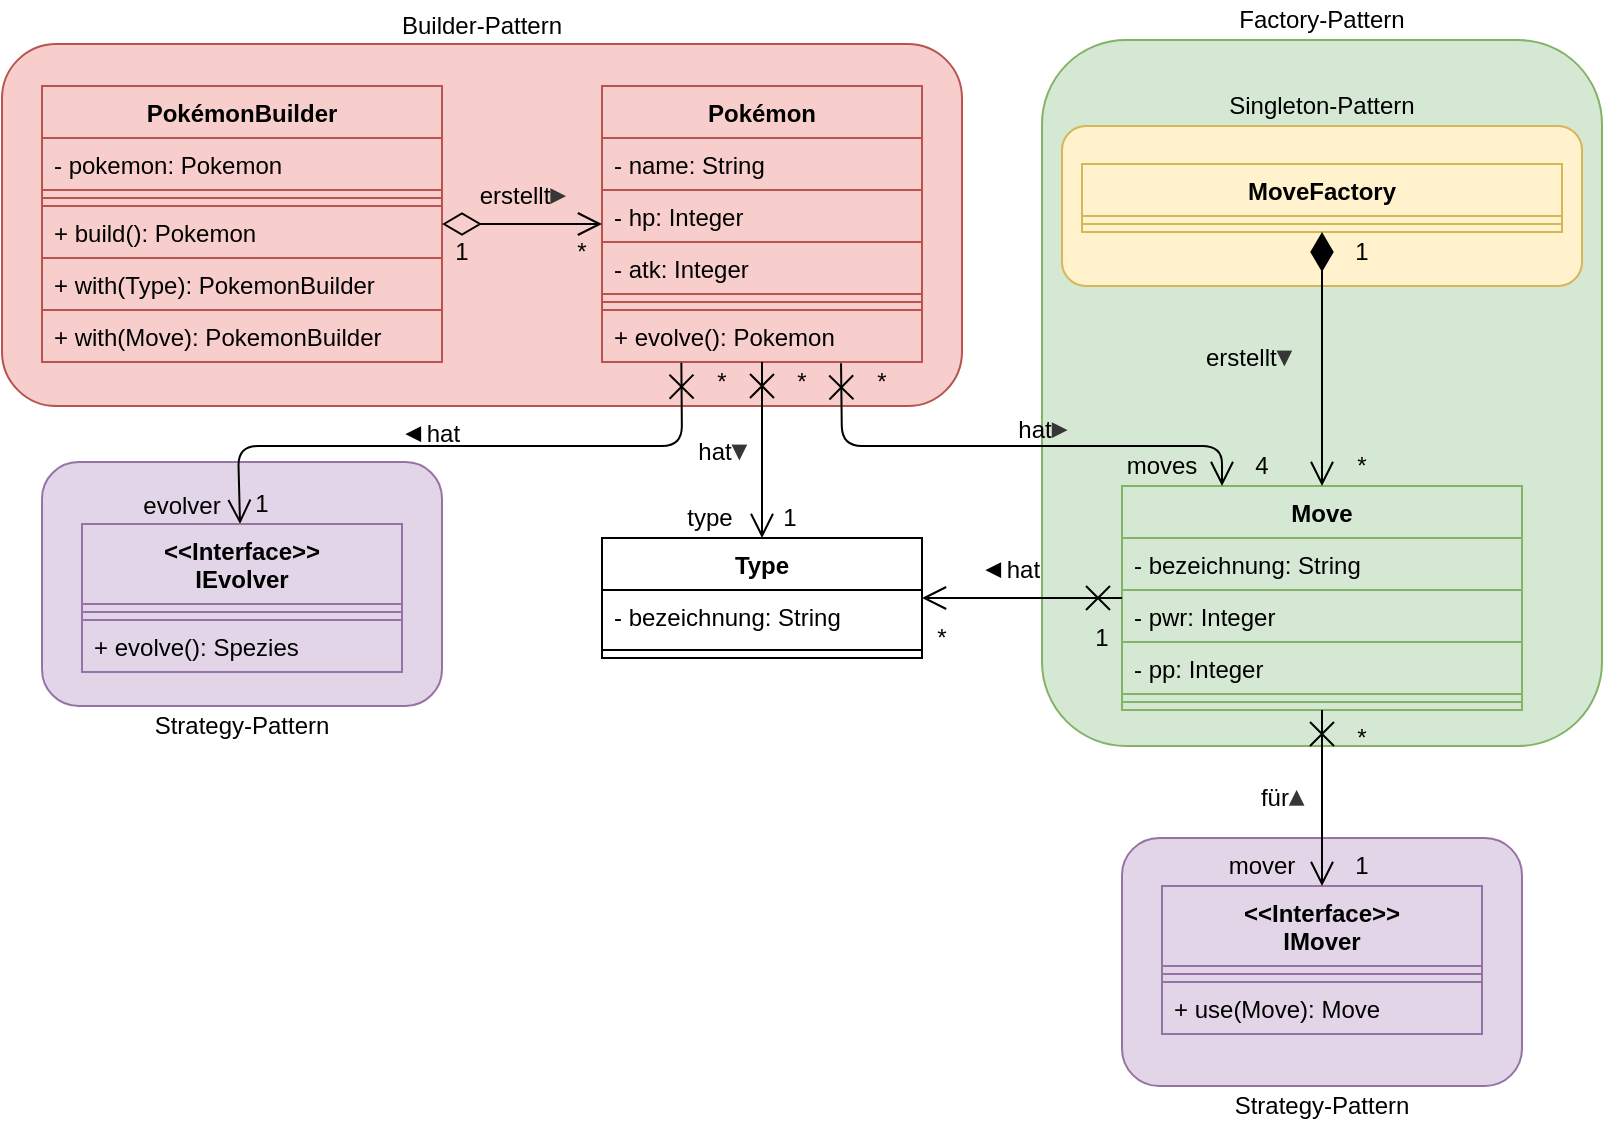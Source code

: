 <mxfile version="15.1.3" type="device"><diagram id="-PFFVhAdtls2zsqNMGHh" name="Seite-1"><mxGraphModel dx="905" dy="1841" grid="1" gridSize="10" guides="1" tooltips="1" connect="1" arrows="1" fold="1" page="1" pageScale="1" pageWidth="827" pageHeight="1169" math="0" shadow="0"><root><mxCell id="0"/><mxCell id="1" parent="0"/><mxCell id="B-UeAc6bwMgyQZWWhppL-9" value="" style="rounded=1;whiteSpace=wrap;html=1;fillColor=#e1d5e7;strokeColor=#9673a6;" vertex="1" parent="1"><mxGeometry x="580" y="416" width="200" height="124" as="geometry"/></mxCell><mxCell id="B-UeAc6bwMgyQZWWhppL-7" value="" style="rounded=1;whiteSpace=wrap;html=1;fillColor=#e1d5e7;strokeColor=#9673a6;" vertex="1" parent="1"><mxGeometry x="40" y="228" width="200" height="122" as="geometry"/></mxCell><mxCell id="B-UeAc6bwMgyQZWWhppL-3" value="" style="rounded=1;whiteSpace=wrap;html=1;strokeColor=#82b366;fillColor=#d5e8d4;" vertex="1" parent="1"><mxGeometry x="540" y="17" width="280" height="353" as="geometry"/></mxCell><mxCell id="B-UeAc6bwMgyQZWWhppL-5" value="" style="rounded=1;whiteSpace=wrap;html=1;strokeColor=#d6b656;fillColor=#fff2cc;" vertex="1" parent="1"><mxGeometry x="550" y="60" width="260" height="80" as="geometry"/></mxCell><mxCell id="B-UeAc6bwMgyQZWWhppL-1" value="" style="rounded=1;whiteSpace=wrap;html=1;strokeColor=#b85450;fillColor=#f8cecc;" vertex="1" parent="1"><mxGeometry x="20" y="19" width="480" height="181" as="geometry"/></mxCell><mxCell id="fDHwg2atX84vYEA_0N4M-1" value="Pokémon" style="swimlane;fontStyle=1;align=center;verticalAlign=top;childLayout=stackLayout;horizontal=1;startSize=26;horizontalStack=0;resizeParent=1;resizeParentMax=0;resizeLast=0;collapsible=1;marginBottom=0;fillColor=#f8cecc;strokeColor=#b85450;" parent="1" vertex="1"><mxGeometry x="320" y="40" width="160" height="138" as="geometry"/></mxCell><mxCell id="fDHwg2atX84vYEA_0N4M-2" value="- name: String" style="text;strokeColor=#b85450;fillColor=#f8cecc;align=left;verticalAlign=top;spacingLeft=4;spacingRight=4;overflow=hidden;rotatable=0;points=[[0,0.5],[1,0.5]];portConstraint=eastwest;" parent="fDHwg2atX84vYEA_0N4M-1" vertex="1"><mxGeometry y="26" width="160" height="26" as="geometry"/></mxCell><mxCell id="fDHwg2atX84vYEA_0N4M-5" value="- hp: Integer" style="text;strokeColor=#b85450;fillColor=#f8cecc;align=left;verticalAlign=top;spacingLeft=4;spacingRight=4;overflow=hidden;rotatable=0;points=[[0,0.5],[1,0.5]];portConstraint=eastwest;" parent="fDHwg2atX84vYEA_0N4M-1" vertex="1"><mxGeometry y="52" width="160" height="26" as="geometry"/></mxCell><mxCell id="fDHwg2atX84vYEA_0N4M-6" value="- atk: Integer" style="text;strokeColor=#b85450;fillColor=#f8cecc;align=left;verticalAlign=top;spacingLeft=4;spacingRight=4;overflow=hidden;rotatable=0;points=[[0,0.5],[1,0.5]];portConstraint=eastwest;" parent="fDHwg2atX84vYEA_0N4M-1" vertex="1"><mxGeometry y="78" width="160" height="26" as="geometry"/></mxCell><mxCell id="fDHwg2atX84vYEA_0N4M-3" value="" style="line;strokeWidth=1;fillColor=#f8cecc;align=left;verticalAlign=middle;spacingTop=-1;spacingLeft=3;spacingRight=3;rotatable=0;labelPosition=right;points=[];portConstraint=eastwest;strokeColor=#b85450;" parent="fDHwg2atX84vYEA_0N4M-1" vertex="1"><mxGeometry y="104" width="160" height="8" as="geometry"/></mxCell><mxCell id="fDHwg2atX84vYEA_0N4M-52" value="+ evolve(): Pokemon" style="text;strokeColor=#b85450;fillColor=#f8cecc;align=left;verticalAlign=top;spacingLeft=4;spacingRight=4;overflow=hidden;rotatable=0;points=[[0,0.5],[1,0.5]];portConstraint=eastwest;" parent="fDHwg2atX84vYEA_0N4M-1" vertex="1"><mxGeometry y="112" width="160" height="26" as="geometry"/></mxCell><mxCell id="fDHwg2atX84vYEA_0N4M-9" value="PokémonBuilder" style="swimlane;fontStyle=1;align=center;verticalAlign=top;childLayout=stackLayout;horizontal=1;startSize=26;horizontalStack=0;resizeParent=1;resizeParentMax=0;resizeLast=0;collapsible=1;marginBottom=0;fillColor=#f8cecc;strokeColor=#b85450;" parent="1" vertex="1"><mxGeometry x="40" y="40" width="200" height="138" as="geometry"/></mxCell><mxCell id="fDHwg2atX84vYEA_0N4M-16" value="- pokemon: Pokemon" style="text;strokeColor=#b85450;fillColor=#f8cecc;align=left;verticalAlign=top;spacingLeft=4;spacingRight=4;overflow=hidden;rotatable=0;points=[[0,0.5],[1,0.5]];portConstraint=eastwest;" parent="fDHwg2atX84vYEA_0N4M-9" vertex="1"><mxGeometry y="26" width="200" height="26" as="geometry"/></mxCell><mxCell id="fDHwg2atX84vYEA_0N4M-11" value="" style="line;strokeWidth=1;fillColor=#f8cecc;align=left;verticalAlign=middle;spacingTop=-1;spacingLeft=3;spacingRight=3;rotatable=0;labelPosition=right;points=[];portConstraint=eastwest;strokeColor=#b85450;" parent="fDHwg2atX84vYEA_0N4M-9" vertex="1"><mxGeometry y="52" width="200" height="8" as="geometry"/></mxCell><mxCell id="fDHwg2atX84vYEA_0N4M-67" value="+ build(): Pokemon" style="text;strokeColor=#b85450;fillColor=#f8cecc;align=left;verticalAlign=top;spacingLeft=4;spacingRight=4;overflow=hidden;rotatable=0;points=[[0,0.5],[1,0.5]];portConstraint=eastwest;" parent="fDHwg2atX84vYEA_0N4M-9" vertex="1"><mxGeometry y="60" width="200" height="26" as="geometry"/></mxCell><mxCell id="fDHwg2atX84vYEA_0N4M-17" value="+ with(Type): PokemonBuilder" style="text;strokeColor=#b85450;fillColor=#f8cecc;align=left;verticalAlign=top;spacingLeft=4;spacingRight=4;overflow=hidden;rotatable=0;points=[[0,0.5],[1,0.5]];portConstraint=eastwest;" parent="fDHwg2atX84vYEA_0N4M-9" vertex="1"><mxGeometry y="86" width="200" height="26" as="geometry"/></mxCell><mxCell id="fDHwg2atX84vYEA_0N4M-68" value="+ with(Move): PokemonBuilder" style="text;strokeColor=#b85450;fillColor=#f8cecc;align=left;verticalAlign=top;spacingLeft=4;spacingRight=4;overflow=hidden;rotatable=0;points=[[0,0.5],[1,0.5]];portConstraint=eastwest;" parent="fDHwg2atX84vYEA_0N4M-9" vertex="1"><mxGeometry y="112" width="200" height="26" as="geometry"/></mxCell><mxCell id="fDHwg2atX84vYEA_0N4M-18" value="Move" style="swimlane;fontStyle=1;align=center;verticalAlign=top;childLayout=stackLayout;horizontal=1;startSize=26;horizontalStack=0;resizeParent=1;resizeParentMax=0;resizeLast=0;collapsible=1;marginBottom=0;fillColor=#d5e8d4;strokeColor=#82b366;" parent="1" vertex="1"><mxGeometry x="580" y="240" width="200" height="112" as="geometry"/></mxCell><mxCell id="fDHwg2atX84vYEA_0N4M-19" value="- bezeichnung: String" style="text;strokeColor=#82b366;fillColor=#d5e8d4;align=left;verticalAlign=top;spacingLeft=4;spacingRight=4;overflow=hidden;rotatable=0;points=[[0,0.5],[1,0.5]];portConstraint=eastwest;" parent="fDHwg2atX84vYEA_0N4M-18" vertex="1"><mxGeometry y="26" width="200" height="26" as="geometry"/></mxCell><mxCell id="fDHwg2atX84vYEA_0N4M-20" value="- pwr: Integer" style="text;strokeColor=#82b366;fillColor=#d5e8d4;align=left;verticalAlign=top;spacingLeft=4;spacingRight=4;overflow=hidden;rotatable=0;points=[[0,0.5],[1,0.5]];portConstraint=eastwest;" parent="fDHwg2atX84vYEA_0N4M-18" vertex="1"><mxGeometry y="52" width="200" height="26" as="geometry"/></mxCell><mxCell id="fDHwg2atX84vYEA_0N4M-21" value="- pp: Integer" style="text;strokeColor=#82b366;fillColor=#d5e8d4;align=left;verticalAlign=top;spacingLeft=4;spacingRight=4;overflow=hidden;rotatable=0;points=[[0,0.5],[1,0.5]];portConstraint=eastwest;" parent="fDHwg2atX84vYEA_0N4M-18" vertex="1"><mxGeometry y="78" width="200" height="26" as="geometry"/></mxCell><mxCell id="fDHwg2atX84vYEA_0N4M-22" value="" style="line;strokeWidth=1;fillColor=#d5e8d4;align=left;verticalAlign=middle;spacingTop=-1;spacingLeft=3;spacingRight=3;rotatable=0;labelPosition=right;points=[];portConstraint=eastwest;strokeColor=#82b366;" parent="fDHwg2atX84vYEA_0N4M-18" vertex="1"><mxGeometry y="104" width="200" height="8" as="geometry"/></mxCell><mxCell id="fDHwg2atX84vYEA_0N4M-26" value="Type" style="swimlane;fontStyle=1;align=center;verticalAlign=top;childLayout=stackLayout;horizontal=1;startSize=26;horizontalStack=0;resizeParent=1;resizeParentMax=0;resizeLast=0;collapsible=1;marginBottom=0;" parent="1" vertex="1"><mxGeometry x="320" y="266" width="160" height="60" as="geometry"/></mxCell><mxCell id="fDHwg2atX84vYEA_0N4M-27" value="- bezeichnung: String" style="text;strokeColor=none;fillColor=none;align=left;verticalAlign=top;spacingLeft=4;spacingRight=4;overflow=hidden;rotatable=0;points=[[0,0.5],[1,0.5]];portConstraint=eastwest;" parent="fDHwg2atX84vYEA_0N4M-26" vertex="1"><mxGeometry y="26" width="160" height="26" as="geometry"/></mxCell><mxCell id="fDHwg2atX84vYEA_0N4M-30" value="" style="line;strokeWidth=1;fillColor=none;align=left;verticalAlign=middle;spacingTop=-1;spacingLeft=3;spacingRight=3;rotatable=0;labelPosition=right;points=[];portConstraint=eastwest;" parent="fDHwg2atX84vYEA_0N4M-26" vertex="1"><mxGeometry y="52" width="160" height="8" as="geometry"/></mxCell><mxCell id="fDHwg2atX84vYEA_0N4M-53" value="" style="endArrow=open;html=1;startArrow=diamondThin;startFill=0;startSize=17;endFill=0;endSize=10;" parent="1" source="fDHwg2atX84vYEA_0N4M-9" target="fDHwg2atX84vYEA_0N4M-1" edge="1"><mxGeometry width="50" height="50" relative="1" as="geometry"><mxPoint x="460" y="430" as="sourcePoint"/><mxPoint x="510" y="380" as="targetPoint"/></mxGeometry></mxCell><mxCell id="fDHwg2atX84vYEA_0N4M-54" value="" style="endArrow=open;html=1;startArrow=cross;startFill=0;startSize=10;endFill=0;endSize=10;" parent="1" source="fDHwg2atX84vYEA_0N4M-1" target="fDHwg2atX84vYEA_0N4M-26" edge="1"><mxGeometry width="50" height="50" relative="1" as="geometry"><mxPoint x="210" y="158" as="sourcePoint"/><mxPoint x="330.0" y="158" as="targetPoint"/></mxGeometry></mxCell><mxCell id="fDHwg2atX84vYEA_0N4M-55" value="" style="endArrow=open;html=1;startArrow=cross;startFill=0;startSize=10;endFill=0;endSize=10;exitX=0.248;exitY=1.013;exitDx=0;exitDy=0;exitPerimeter=0;" parent="1" source="fDHwg2atX84vYEA_0N4M-52" target="fDHwg2atX84vYEA_0N4M-60" edge="1"><mxGeometry width="50" height="50" relative="1" as="geometry"><mxPoint x="410.0" y="266" as="sourcePoint"/><mxPoint x="120" y="240" as="targetPoint"/><Array as="points"><mxPoint x="360" y="220"/><mxPoint x="138" y="220"/></Array></mxGeometry></mxCell><mxCell id="fDHwg2atX84vYEA_0N4M-56" value="" style="endArrow=open;html=1;startArrow=cross;startFill=0;startSize=10;endFill=0;endSize=10;exitX=0.747;exitY=1.026;exitDx=0;exitDy=0;entryX=0.25;entryY=0;entryDx=0;entryDy=0;exitPerimeter=0;" parent="1" source="fDHwg2atX84vYEA_0N4M-52" target="fDHwg2atX84vYEA_0N4M-18" edge="1"><mxGeometry width="50" height="50" relative="1" as="geometry"><mxPoint x="330.0" y="227" as="sourcePoint"/><mxPoint x="130" y="330" as="targetPoint"/><Array as="points"><mxPoint x="440" y="220"/><mxPoint x="630" y="220"/></Array></mxGeometry></mxCell><mxCell id="fDHwg2atX84vYEA_0N4M-60" value="&lt;&lt;Interface&gt;&gt;&#10;IEvolver" style="swimlane;fontStyle=1;align=center;verticalAlign=top;childLayout=stackLayout;horizontal=1;startSize=40;horizontalStack=0;resizeParent=1;resizeParentMax=0;resizeLast=0;collapsible=1;marginBottom=0;fillColor=#e1d5e7;strokeColor=#9673a6;" parent="1" vertex="1"><mxGeometry x="60" y="259" width="160" height="74" as="geometry"/></mxCell><mxCell id="fDHwg2atX84vYEA_0N4M-64" value="" style="line;strokeWidth=1;fillColor=#e1d5e7;align=left;verticalAlign=middle;spacingTop=-1;spacingLeft=3;spacingRight=3;rotatable=0;labelPosition=right;points=[];portConstraint=eastwest;strokeColor=#9673a6;" parent="fDHwg2atX84vYEA_0N4M-60" vertex="1"><mxGeometry y="40" width="160" height="8" as="geometry"/></mxCell><mxCell id="fDHwg2atX84vYEA_0N4M-65" value="+ evolve(): Spezies" style="text;strokeColor=#9673a6;fillColor=#e1d5e7;align=left;verticalAlign=top;spacingLeft=4;spacingRight=4;overflow=hidden;rotatable=0;points=[[0,0.5],[1,0.5]];portConstraint=eastwest;" parent="fDHwg2atX84vYEA_0N4M-60" vertex="1"><mxGeometry y="48" width="160" height="26" as="geometry"/></mxCell><mxCell id="fDHwg2atX84vYEA_0N4M-69" value="MoveFactory" style="swimlane;fontStyle=1;align=center;verticalAlign=top;childLayout=stackLayout;horizontal=1;startSize=26;horizontalStack=0;resizeParent=1;resizeParentMax=0;resizeLast=0;collapsible=1;marginBottom=0;fillColor=#fff2cc;strokeColor=#d6b656;" parent="1" vertex="1"><mxGeometry x="560" y="79" width="240" height="34" as="geometry"/></mxCell><mxCell id="fDHwg2atX84vYEA_0N4M-73" value="" style="line;strokeWidth=1;fillColor=#fff2cc;align=left;verticalAlign=middle;spacingTop=-1;spacingLeft=3;spacingRight=3;rotatable=0;labelPosition=right;points=[];portConstraint=eastwest;strokeColor=#d6b656;" parent="fDHwg2atX84vYEA_0N4M-69" vertex="1"><mxGeometry y="26" width="240" height="8" as="geometry"/></mxCell><mxCell id="fDHwg2atX84vYEA_0N4M-77" value="" style="endArrow=open;html=1;startArrow=diamondThin;startFill=1;startSize=17;endFill=0;endSize=10;" parent="1" source="fDHwg2atX84vYEA_0N4M-69" target="fDHwg2atX84vYEA_0N4M-18" edge="1"><mxGeometry width="50" height="50" relative="1" as="geometry"><mxPoint x="990" y="370" as="sourcePoint"/><mxPoint x="330" y="115.0" as="targetPoint"/></mxGeometry></mxCell><mxCell id="fDHwg2atX84vYEA_0N4M-78" value="&lt;&lt;Interface&gt;&gt;&#10;IMover" style="swimlane;fontStyle=1;align=center;verticalAlign=top;childLayout=stackLayout;horizontal=1;startSize=40;horizontalStack=0;resizeParent=1;resizeParentMax=0;resizeLast=0;collapsible=1;marginBottom=0;fillColor=#e1d5e7;strokeColor=#9673a6;" parent="1" vertex="1"><mxGeometry x="600" y="440" width="160" height="74" as="geometry"/></mxCell><mxCell id="fDHwg2atX84vYEA_0N4M-79" value="" style="line;strokeWidth=1;fillColor=#e1d5e7;align=left;verticalAlign=middle;spacingTop=-1;spacingLeft=3;spacingRight=3;rotatable=0;labelPosition=right;points=[];portConstraint=eastwest;strokeColor=#9673a6;" parent="fDHwg2atX84vYEA_0N4M-78" vertex="1"><mxGeometry y="40" width="160" height="8" as="geometry"/></mxCell><mxCell id="fDHwg2atX84vYEA_0N4M-80" value="+ use(Move): Move" style="text;strokeColor=#9673a6;fillColor=#e1d5e7;align=left;verticalAlign=top;spacingLeft=4;spacingRight=4;overflow=hidden;rotatable=0;points=[[0,0.5],[1,0.5]];portConstraint=eastwest;" parent="fDHwg2atX84vYEA_0N4M-78" vertex="1"><mxGeometry y="48" width="160" height="26" as="geometry"/></mxCell><mxCell id="fDHwg2atX84vYEA_0N4M-82" value="" style="endArrow=open;html=1;startArrow=cross;startFill=0;startSize=10;endFill=0;endSize=10;" parent="1" source="fDHwg2atX84vYEA_0N4M-18" target="fDHwg2atX84vYEA_0N4M-78" edge="1"><mxGeometry width="50" height="50" relative="1" as="geometry"><mxPoint x="130" y="446" as="sourcePoint"/><mxPoint x="130" y="570" as="targetPoint"/></mxGeometry></mxCell><mxCell id="fDHwg2atX84vYEA_0N4M-83" value="1" style="text;html=1;strokeColor=none;fillColor=none;align=center;verticalAlign=middle;whiteSpace=wrap;rounded=0;" parent="1" vertex="1"><mxGeometry x="230" y="113" width="40" height="20" as="geometry"/></mxCell><mxCell id="fDHwg2atX84vYEA_0N4M-84" value="*" style="text;html=1;strokeColor=none;fillColor=none;align=center;verticalAlign=middle;whiteSpace=wrap;rounded=0;" parent="1" vertex="1"><mxGeometry x="290" y="113" width="40" height="20" as="geometry"/></mxCell><mxCell id="fDHwg2atX84vYEA_0N4M-86" value="1" style="text;html=1;strokeColor=none;fillColor=none;align=center;verticalAlign=middle;whiteSpace=wrap;rounded=0;" parent="1" vertex="1"><mxGeometry x="680" y="113" width="40" height="20" as="geometry"/></mxCell><mxCell id="fDHwg2atX84vYEA_0N4M-87" value="*" style="text;html=1;strokeColor=none;fillColor=none;align=center;verticalAlign=middle;whiteSpace=wrap;rounded=0;" parent="1" vertex="1"><mxGeometry x="680" y="220" width="40" height="20" as="geometry"/></mxCell><mxCell id="fDHwg2atX84vYEA_0N4M-93" value="1" style="text;html=1;strokeColor=none;fillColor=none;align=center;verticalAlign=middle;whiteSpace=wrap;rounded=0;" parent="1" vertex="1"><mxGeometry x="130" y="239" width="40" height="20" as="geometry"/></mxCell><mxCell id="fDHwg2atX84vYEA_0N4M-94" value="4" style="text;html=1;strokeColor=none;fillColor=none;align=center;verticalAlign=middle;whiteSpace=wrap;rounded=0;" parent="1" vertex="1"><mxGeometry x="630" y="220" width="40" height="20" as="geometry"/></mxCell><mxCell id="fDHwg2atX84vYEA_0N4M-95" value="1" style="text;html=1;strokeColor=none;fillColor=none;align=center;verticalAlign=middle;whiteSpace=wrap;rounded=0;" parent="1" vertex="1"><mxGeometry x="394" y="246" width="40" height="20" as="geometry"/></mxCell><mxCell id="fDHwg2atX84vYEA_0N4M-96" value="*" style="text;html=1;strokeColor=none;fillColor=none;align=center;verticalAlign=middle;whiteSpace=wrap;rounded=0;" parent="1" vertex="1"><mxGeometry x="360" y="178" width="40" height="20" as="geometry"/></mxCell><mxCell id="fDHwg2atX84vYEA_0N4M-97" value="*" style="text;html=1;strokeColor=none;fillColor=none;align=center;verticalAlign=middle;whiteSpace=wrap;rounded=0;" parent="1" vertex="1"><mxGeometry x="400" y="178" width="40" height="20" as="geometry"/></mxCell><mxCell id="fDHwg2atX84vYEA_0N4M-98" value="*" style="text;html=1;strokeColor=none;fillColor=none;align=center;verticalAlign=middle;whiteSpace=wrap;rounded=0;" parent="1" vertex="1"><mxGeometry x="440" y="178" width="40" height="20" as="geometry"/></mxCell><mxCell id="fDHwg2atX84vYEA_0N4M-99" value="erstellt&lt;span style=&quot;color: rgb(55 , 54 , 55)&quot;&gt;&lt;b&gt;&lt;font style=&quot;font-size: 14px&quot;&gt;▸&lt;/font&gt;&lt;/b&gt;&lt;/span&gt;" style="text;html=1;strokeColor=none;fillColor=none;align=center;verticalAlign=middle;whiteSpace=wrap;rounded=0;" parent="1" vertex="1"><mxGeometry x="240" y="79" width="80" height="30" as="geometry"/></mxCell><mxCell id="fDHwg2atX84vYEA_0N4M-100" value="&lt;font&gt;hat&lt;/font&gt;&lt;font style=&quot;color: rgb(55 , 54 , 55) ; font-weight: bold ; font-size: 14px&quot;&gt;▾&lt;/font&gt;" style="text;html=1;strokeColor=none;fillColor=none;align=center;verticalAlign=middle;whiteSpace=wrap;rounded=0;" parent="1" vertex="1"><mxGeometry x="360" y="207" width="40" height="30" as="geometry"/></mxCell><mxCell id="fDHwg2atX84vYEA_0N4M-101" value="&lt;font&gt;hat&lt;/font&gt;&lt;font style=&quot;color: rgb(55 , 54 , 55) ; font-weight: bold ; font-size: 14px&quot;&gt;▸&lt;/font&gt;" style="text;html=1;strokeColor=none;fillColor=none;align=center;verticalAlign=middle;whiteSpace=wrap;rounded=0;" parent="1" vertex="1"><mxGeometry x="500" y="198" width="80" height="25" as="geometry"/></mxCell><mxCell id="fDHwg2atX84vYEA_0N4M-103" value="&lt;font&gt;für&lt;/font&gt;&lt;font style=&quot;color: rgb(55 , 54 , 55) ; font-weight: bold ; font-size: 14px&quot;&gt;▴&lt;/font&gt;" style="text;html=1;strokeColor=none;fillColor=none;align=center;verticalAlign=middle;whiteSpace=wrap;rounded=0;" parent="1" vertex="1"><mxGeometry x="640" y="380" width="40" height="30" as="geometry"/></mxCell><mxCell id="fDHwg2atX84vYEA_0N4M-104" value="evolver" style="text;html=1;strokeColor=none;fillColor=none;align=center;verticalAlign=middle;whiteSpace=wrap;rounded=0;" parent="1" vertex="1"><mxGeometry x="90" y="240" width="40" height="20" as="geometry"/></mxCell><mxCell id="fDHwg2atX84vYEA_0N4M-105" value="mover" style="text;html=1;strokeColor=none;fillColor=none;align=center;verticalAlign=middle;whiteSpace=wrap;rounded=0;" parent="1" vertex="1"><mxGeometry x="630" y="420" width="40" height="20" as="geometry"/></mxCell><mxCell id="fDHwg2atX84vYEA_0N4M-106" value="1" style="text;html=1;strokeColor=none;fillColor=none;align=center;verticalAlign=middle;whiteSpace=wrap;rounded=0;" parent="1" vertex="1"><mxGeometry x="680" y="420" width="40" height="20" as="geometry"/></mxCell><mxCell id="fDHwg2atX84vYEA_0N4M-107" value="*" style="text;html=1;strokeColor=none;fillColor=none;align=center;verticalAlign=middle;whiteSpace=wrap;rounded=0;" parent="1" vertex="1"><mxGeometry x="680" y="356" width="40" height="20" as="geometry"/></mxCell><mxCell id="fDHwg2atX84vYEA_0N4M-108" value="&lt;span style=&quot;color: rgb(0 , 0 , 0) ; font-family: &amp;#34;helvetica&amp;#34; ; font-style: normal ; letter-spacing: normal ; text-align: center ; text-indent: 0px ; text-transform: none ; word-spacing: 0px ; display: inline ; float: none&quot;&gt;&lt;font size=&quot;1&quot;&gt;&lt;b style=&quot;font-size: 14px&quot;&gt;◂&lt;/b&gt;&lt;/font&gt;&lt;/span&gt;&lt;span style=&quot;color: rgb(0 , 0 , 0) ; font-family: &amp;#34;helvetica&amp;#34; ; font-size: 12px ; font-style: normal ; font-weight: 400 ; letter-spacing: normal ; text-align: center ; text-indent: 0px ; text-transform: none ; word-spacing: 0px ; display: inline ; float: none&quot;&gt;&amp;nbsp;hat&lt;/span&gt;" style="text;whiteSpace=wrap;html=1;fontSize=14;fontFamily=Helvetica;" parent="1" vertex="1"><mxGeometry x="220" y="198" width="40" height="30" as="geometry"/></mxCell><mxCell id="fDHwg2atX84vYEA_0N4M-109" value="&lt;div style=&quot;&quot;&gt;&lt;span&gt;erstellt&lt;/span&gt;&lt;b style=&quot;color: rgb(55 , 54 , 55) ; font-size: 14px&quot;&gt;▾&lt;/b&gt;&lt;/div&gt;" style="text;html=1;strokeColor=none;fillColor=none;align=left;verticalAlign=middle;whiteSpace=wrap;rounded=0;" parent="1" vertex="1"><mxGeometry x="620" y="160" width="60" height="30" as="geometry"/></mxCell><mxCell id="204VMOM1h7FEhg9SyEo9-1" value="" style="endArrow=open;html=1;startArrow=cross;startFill=0;startSize=10;endFill=0;endSize=10;" parent="1" source="fDHwg2atX84vYEA_0N4M-18" target="fDHwg2atX84vYEA_0N4M-26" edge="1"><mxGeometry width="50" height="50" relative="1" as="geometry"><mxPoint x="410.0" y="266" as="sourcePoint"/><mxPoint x="410.0" y="395" as="targetPoint"/></mxGeometry></mxCell><mxCell id="204VMOM1h7FEhg9SyEo9-2" value="&lt;span style=&quot;color: rgb(0 , 0 , 0) ; font-family: &amp;#34;helvetica&amp;#34; ; font-style: normal ; letter-spacing: normal ; text-align: center ; text-indent: 0px ; text-transform: none ; word-spacing: 0px ; display: inline ; float: none&quot;&gt;&lt;font size=&quot;1&quot;&gt;&lt;b style=&quot;font-size: 14px&quot;&gt;◂&lt;/b&gt;&lt;/font&gt;&lt;/span&gt;&lt;span style=&quot;color: rgb(0 , 0 , 0) ; font-family: &amp;#34;helvetica&amp;#34; ; font-size: 12px ; font-style: normal ; font-weight: 400 ; letter-spacing: normal ; text-align: center ; text-indent: 0px ; text-transform: none ; word-spacing: 0px ; display: inline ; float: none&quot;&gt;&amp;nbsp;hat&lt;/span&gt;" style="text;whiteSpace=wrap;html=1;fontSize=14;fontFamily=Helvetica;" parent="1" vertex="1"><mxGeometry x="510" y="266" width="40" height="30" as="geometry"/></mxCell><mxCell id="NyfO9u9fRzsM6dzjHSlN-1" value="1" style="text;html=1;strokeColor=none;fillColor=none;align=center;verticalAlign=middle;whiteSpace=wrap;rounded=0;" parent="1" vertex="1"><mxGeometry x="550" y="306" width="40" height="20" as="geometry"/></mxCell><mxCell id="NyfO9u9fRzsM6dzjHSlN-2" value="*" style="text;html=1;strokeColor=none;fillColor=none;align=center;verticalAlign=middle;whiteSpace=wrap;rounded=0;" parent="1" vertex="1"><mxGeometry x="470" y="306" width="40" height="20" as="geometry"/></mxCell><mxCell id="NyfO9u9fRzsM6dzjHSlN-3" value="type" style="text;html=1;strokeColor=none;fillColor=none;align=center;verticalAlign=middle;whiteSpace=wrap;rounded=0;" parent="1" vertex="1"><mxGeometry x="354" y="246" width="40" height="20" as="geometry"/></mxCell><mxCell id="NyfO9u9fRzsM6dzjHSlN-4" value="moves" style="text;html=1;strokeColor=none;fillColor=none;align=center;verticalAlign=middle;whiteSpace=wrap;rounded=0;" parent="1" vertex="1"><mxGeometry x="580" y="220" width="40" height="20" as="geometry"/></mxCell><mxCell id="B-UeAc6bwMgyQZWWhppL-2" value="Builder-Pattern" style="text;html=1;strokeColor=none;fillColor=none;align=center;verticalAlign=middle;whiteSpace=wrap;rounded=0;" vertex="1" parent="1"><mxGeometry x="200" width="120" height="20" as="geometry"/></mxCell><mxCell id="B-UeAc6bwMgyQZWWhppL-4" value="Factory-Pattern" style="text;html=1;strokeColor=none;fillColor=none;align=center;verticalAlign=middle;whiteSpace=wrap;rounded=0;" vertex="1" parent="1"><mxGeometry x="620" y="-3" width="120" height="20" as="geometry"/></mxCell><mxCell id="B-UeAc6bwMgyQZWWhppL-6" value="Singleton-Pattern" style="text;html=1;strokeColor=none;fillColor=none;align=center;verticalAlign=middle;whiteSpace=wrap;rounded=0;" vertex="1" parent="1"><mxGeometry x="620" y="40" width="120" height="20" as="geometry"/></mxCell><mxCell id="B-UeAc6bwMgyQZWWhppL-8" value="Strategy-Pattern" style="text;html=1;strokeColor=none;fillColor=none;align=center;verticalAlign=middle;whiteSpace=wrap;rounded=0;" vertex="1" parent="1"><mxGeometry x="80" y="350" width="120" height="20" as="geometry"/></mxCell><mxCell id="B-UeAc6bwMgyQZWWhppL-10" value="Strategy-Pattern" style="text;html=1;strokeColor=none;fillColor=none;align=center;verticalAlign=middle;whiteSpace=wrap;rounded=0;" vertex="1" parent="1"><mxGeometry x="620" y="540" width="120" height="20" as="geometry"/></mxCell></root></mxGraphModel></diagram></mxfile>